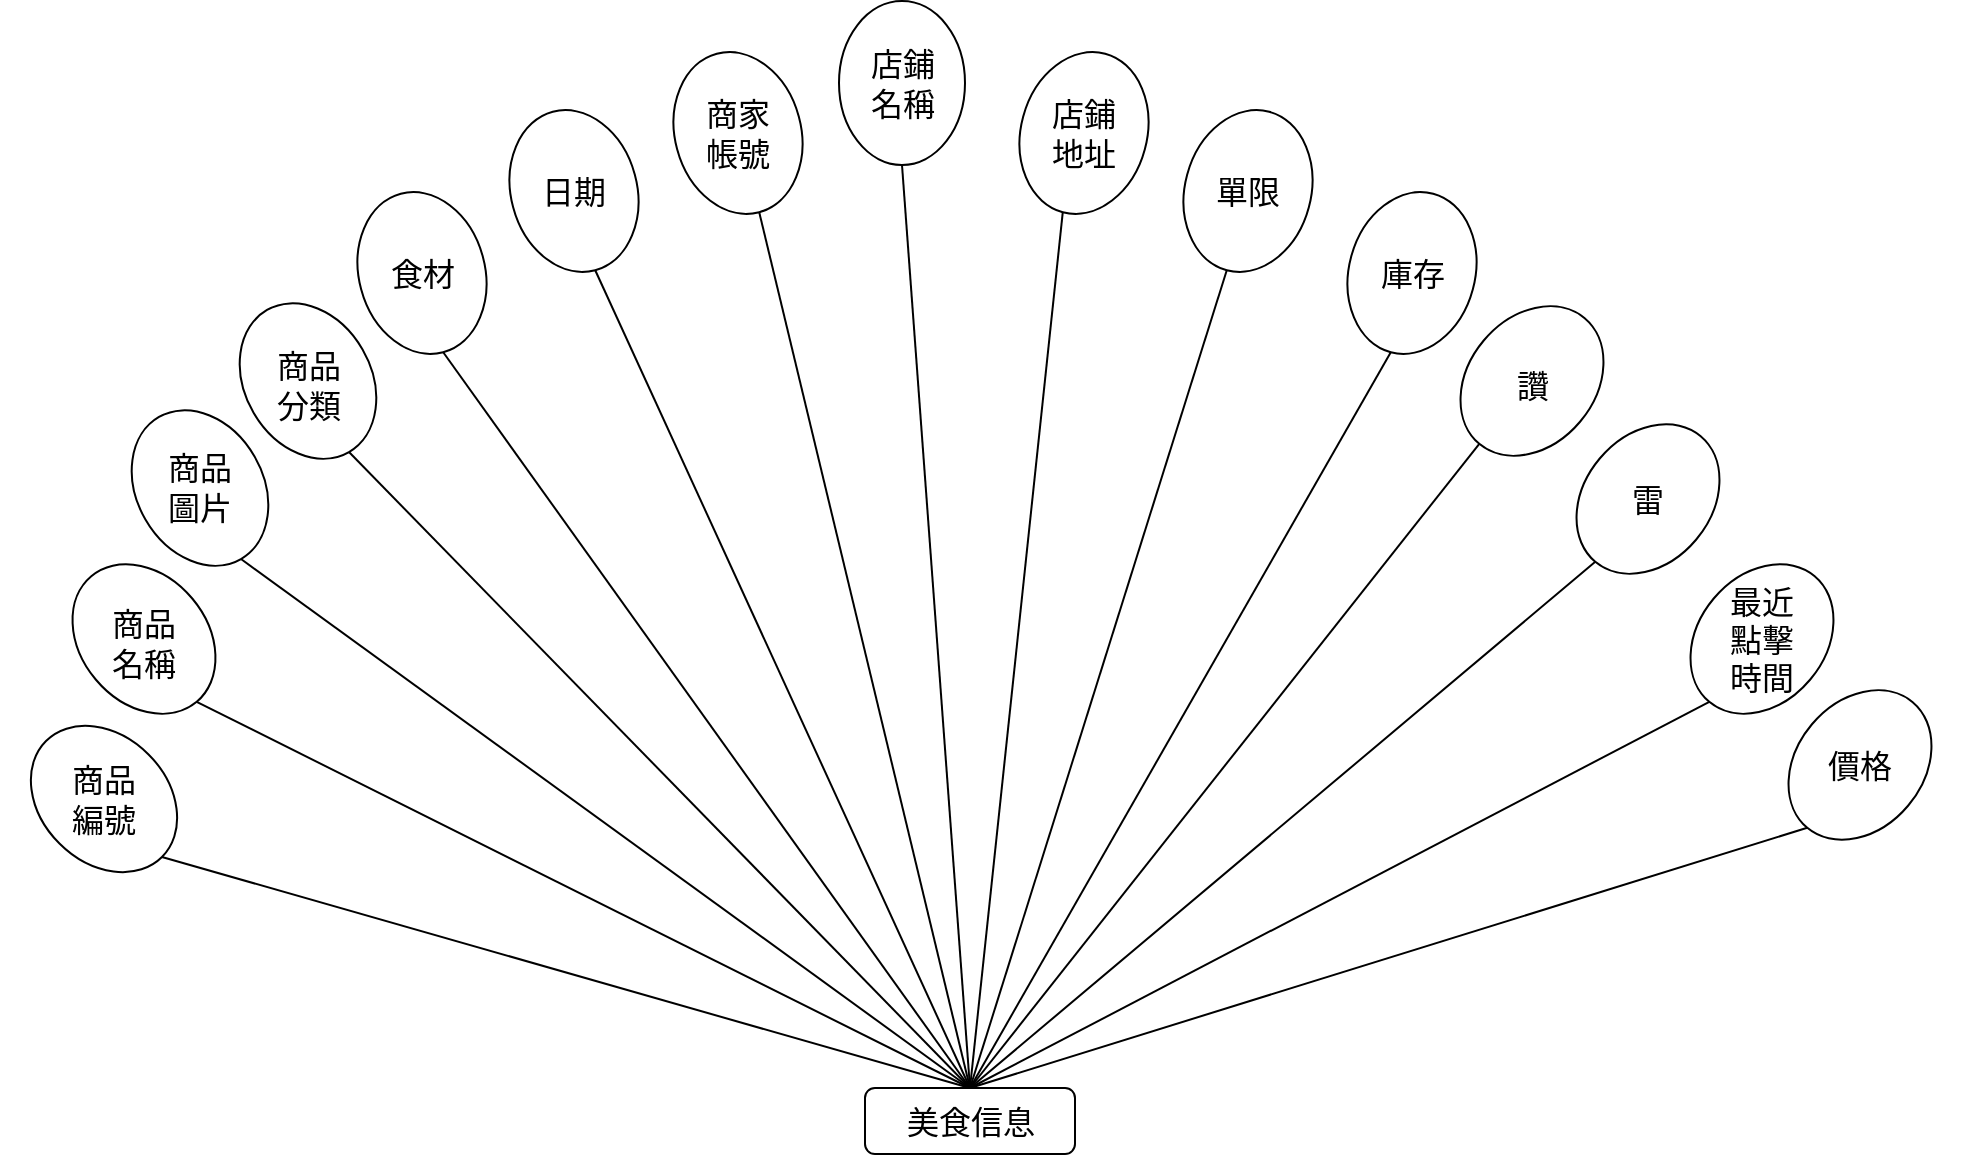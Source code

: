 <mxfile version="22.1.11" type="google">
  <diagram name="第 1 页" id="P23D2HBNR8polDk7l7_Y">
    <mxGraphModel grid="0" page="0" gridSize="10" guides="1" tooltips="1" connect="1" arrows="1" fold="1" pageScale="1" pageWidth="827" pageHeight="1169" math="0" shadow="0">
      <root>
        <mxCell id="0" />
        <mxCell id="1" parent="0" />
        <mxCell id="XRtyFWbsG8zuHKmCHHdk-1" value="美食信息" style="rounded=1;whiteSpace=wrap;html=1;fontSize=16;" vertex="1" parent="1">
          <mxGeometry x="267.5" y="474" width="105" height="33" as="geometry" />
        </mxCell>
        <mxCell id="XRtyFWbsG8zuHKmCHHdk-2" value="" style="ellipse;whiteSpace=wrap;html=1;fontSize=16;rotation=60;" vertex="1" parent="1">
          <mxGeometry x="-52" y="89" width="82" height="63" as="geometry" />
        </mxCell>
        <mxCell id="XRtyFWbsG8zuHKmCHHdk-3" value="" style="ellipse;whiteSpace=wrap;html=1;fontSize=16;rotation=75;" vertex="1" parent="1">
          <mxGeometry x="5" y="35" width="82" height="63" as="geometry" />
        </mxCell>
        <mxCell id="XRtyFWbsG8zuHKmCHHdk-4" value="" style="ellipse;whiteSpace=wrap;html=1;fontSize=16;rotation=90;" vertex="1" parent="1">
          <mxGeometry x="245" y="-60" width="82" height="63" as="geometry" />
        </mxCell>
        <mxCell id="XRtyFWbsG8zuHKmCHHdk-5" value="" style="ellipse;whiteSpace=wrap;html=1;fontSize=16;rotation=75;" vertex="1" parent="1">
          <mxGeometry x="163" y="-35" width="82" height="63" as="geometry" />
        </mxCell>
        <mxCell id="XRtyFWbsG8zuHKmCHHdk-6" value="" style="ellipse;whiteSpace=wrap;html=1;fontSize=16;rotation=75;" vertex="1" parent="1">
          <mxGeometry x="81" y="-6" width="82" height="63" as="geometry" />
        </mxCell>
        <mxCell id="XRtyFWbsG8zuHKmCHHdk-7" value="" style="ellipse;whiteSpace=wrap;html=1;fontSize=16;rotation=105;" vertex="1" parent="1">
          <mxGeometry x="418" y="-6" width="82" height="63" as="geometry" />
        </mxCell>
        <mxCell id="XRtyFWbsG8zuHKmCHHdk-8" value="" style="ellipse;whiteSpace=wrap;html=1;fontSize=16;rotation=105;" vertex="1" parent="1">
          <mxGeometry x="336" y="-35" width="82" height="63" as="geometry" />
        </mxCell>
        <mxCell id="XRtyFWbsG8zuHKmCHHdk-9" value="" style="ellipse;whiteSpace=wrap;html=1;fontSize=16;rotation=105;" vertex="1" parent="1">
          <mxGeometry x="500" y="35" width="82" height="63" as="geometry" />
        </mxCell>
        <mxCell id="XRtyFWbsG8zuHKmCHHdk-10" value="" style="ellipse;whiteSpace=wrap;html=1;fontSize=16;rotation=130;" vertex="1" parent="1">
          <mxGeometry x="560" y="89" width="82" height="63" as="geometry" />
        </mxCell>
        <mxCell id="XRtyFWbsG8zuHKmCHHdk-11" value="商品&lt;br&gt;分類" style="text;strokeColor=none;fillColor=none;html=1;align=center;verticalAlign=middle;whiteSpace=wrap;rounded=0;fontSize=16;" vertex="1" parent="1">
          <mxGeometry x="-33.5" y="98" width="45" height="50" as="geometry" />
        </mxCell>
        <mxCell id="XRtyFWbsG8zuHKmCHHdk-12" value="食材" style="text;strokeColor=none;fillColor=none;html=1;align=center;verticalAlign=middle;whiteSpace=wrap;rounded=0;fontSize=16;" vertex="1" parent="1">
          <mxGeometry x="27.5" y="51.5" width="37" height="30" as="geometry" />
        </mxCell>
        <mxCell id="XRtyFWbsG8zuHKmCHHdk-13" value="日期" style="text;strokeColor=none;fillColor=none;html=1;align=center;verticalAlign=middle;whiteSpace=wrap;rounded=0;fontSize=16;" vertex="1" parent="1">
          <mxGeometry x="104" y="5.5" width="36" height="40" as="geometry" />
        </mxCell>
        <mxCell id="XRtyFWbsG8zuHKmCHHdk-14" value="商家&lt;br&gt;帳號" style="text;strokeColor=none;fillColor=none;html=1;align=center;verticalAlign=middle;whiteSpace=wrap;rounded=0;fontSize=16;" vertex="1" parent="1">
          <mxGeometry x="183" y="-21" width="42" height="35" as="geometry" />
        </mxCell>
        <mxCell id="XRtyFWbsG8zuHKmCHHdk-15" value="店鋪名稱" style="text;strokeColor=none;fillColor=none;html=1;align=center;verticalAlign=middle;whiteSpace=wrap;rounded=0;fontSize=16;" vertex="1" parent="1">
          <mxGeometry x="267.5" y="-46.5" width="37" height="36" as="geometry" />
        </mxCell>
        <mxCell id="XRtyFWbsG8zuHKmCHHdk-16" value="店鋪地址" style="text;strokeColor=none;fillColor=none;html=1;align=center;verticalAlign=middle;whiteSpace=wrap;rounded=0;fontSize=16;" vertex="1" parent="1">
          <mxGeometry x="357" y="-21" width="40" height="35" as="geometry" />
        </mxCell>
        <mxCell id="XRtyFWbsG8zuHKmCHHdk-17" value="單限" style="text;strokeColor=none;fillColor=none;html=1;align=center;verticalAlign=middle;whiteSpace=wrap;rounded=0;fontSize=16;" vertex="1" parent="1">
          <mxGeometry x="436" y="5.5" width="46" height="40" as="geometry" />
        </mxCell>
        <mxCell id="XRtyFWbsG8zuHKmCHHdk-18" value="庫存" style="text;strokeColor=none;fillColor=none;html=1;align=center;verticalAlign=middle;whiteSpace=wrap;rounded=0;fontSize=16;" vertex="1" parent="1">
          <mxGeometry x="519.5" y="46.5" width="43" height="40" as="geometry" />
        </mxCell>
        <mxCell id="XRtyFWbsG8zuHKmCHHdk-19" value="讚" style="text;strokeColor=none;fillColor=none;html=1;align=center;verticalAlign=middle;whiteSpace=wrap;rounded=0;fontSize=16;" vertex="1" parent="1">
          <mxGeometry x="580.5" y="103.5" width="41" height="39" as="geometry" />
        </mxCell>
        <mxCell id="XRtyFWbsG8zuHKmCHHdk-20" value="" style="ellipse;whiteSpace=wrap;html=1;fontSize=16;rotation=130;" vertex="1" parent="1">
          <mxGeometry x="618" y="148" width="82" height="63" as="geometry" />
        </mxCell>
        <mxCell id="XRtyFWbsG8zuHKmCHHdk-21" value="雷" style="text;strokeColor=none;fillColor=none;html=1;align=center;verticalAlign=middle;whiteSpace=wrap;rounded=0;fontSize=16;" vertex="1" parent="1">
          <mxGeometry x="638" y="165" width="42" height="29" as="geometry" />
        </mxCell>
        <mxCell id="XRtyFWbsG8zuHKmCHHdk-22" value="" style="endArrow=none;html=1;rounded=0;fontSize=12;startSize=8;endSize=8;curved=1;entryX=1;entryY=0.5;entryDx=0;entryDy=0;exitX=0.5;exitY=0;exitDx=0;exitDy=0;" edge="1" parent="1" source="XRtyFWbsG8zuHKmCHHdk-1" target="XRtyFWbsG8zuHKmCHHdk-2">
          <mxGeometry width="50" height="50" relative="1" as="geometry">
            <mxPoint x="261" y="137" as="sourcePoint" />
            <mxPoint x="311" y="87" as="targetPoint" />
          </mxGeometry>
        </mxCell>
        <mxCell id="XRtyFWbsG8zuHKmCHHdk-23" value="" style="endArrow=none;html=1;rounded=0;fontSize=12;startSize=8;endSize=8;curved=1;exitX=1;exitY=0.5;exitDx=0;exitDy=0;entryX=0.5;entryY=0;entryDx=0;entryDy=0;" edge="1" parent="1" source="XRtyFWbsG8zuHKmCHHdk-3" target="XRtyFWbsG8zuHKmCHHdk-1">
          <mxGeometry width="50" height="50" relative="1" as="geometry">
            <mxPoint x="261" y="137" as="sourcePoint" />
            <mxPoint x="311" y="87" as="targetPoint" />
          </mxGeometry>
        </mxCell>
        <mxCell id="XRtyFWbsG8zuHKmCHHdk-24" value="" style="endArrow=none;html=1;rounded=0;fontSize=12;startSize=8;endSize=8;curved=1;exitX=1;exitY=0.5;exitDx=0;exitDy=0;entryX=0.5;entryY=0;entryDx=0;entryDy=0;" edge="1" parent="1" source="XRtyFWbsG8zuHKmCHHdk-6" target="XRtyFWbsG8zuHKmCHHdk-1">
          <mxGeometry width="50" height="50" relative="1" as="geometry">
            <mxPoint x="261" y="137" as="sourcePoint" />
            <mxPoint x="307" y="87" as="targetPoint" />
          </mxGeometry>
        </mxCell>
        <mxCell id="XRtyFWbsG8zuHKmCHHdk-25" value="" style="endArrow=none;html=1;rounded=0;fontSize=12;startSize=8;endSize=8;curved=1;exitX=1;exitY=0.5;exitDx=0;exitDy=0;entryX=0.5;entryY=0;entryDx=0;entryDy=0;" edge="1" parent="1" source="XRtyFWbsG8zuHKmCHHdk-5" target="XRtyFWbsG8zuHKmCHHdk-1">
          <mxGeometry width="50" height="50" relative="1" as="geometry">
            <mxPoint x="261" y="137" as="sourcePoint" />
            <mxPoint x="311" y="87" as="targetPoint" />
          </mxGeometry>
        </mxCell>
        <mxCell id="XRtyFWbsG8zuHKmCHHdk-26" value="" style="endArrow=none;html=1;rounded=0;fontSize=12;startSize=8;endSize=8;curved=1;entryX=1;entryY=0.5;entryDx=0;entryDy=0;exitX=0.5;exitY=0;exitDx=0;exitDy=0;" edge="1" parent="1" source="XRtyFWbsG8zuHKmCHHdk-1" target="XRtyFWbsG8zuHKmCHHdk-4">
          <mxGeometry width="50" height="50" relative="1" as="geometry">
            <mxPoint x="261" y="137" as="sourcePoint" />
            <mxPoint x="311" y="87" as="targetPoint" />
          </mxGeometry>
        </mxCell>
        <mxCell id="XRtyFWbsG8zuHKmCHHdk-27" value="" style="endArrow=none;html=1;rounded=0;fontSize=12;startSize=8;endSize=8;curved=1;entryX=1;entryY=0.5;entryDx=0;entryDy=0;exitX=0.5;exitY=0;exitDx=0;exitDy=0;" edge="1" parent="1" source="XRtyFWbsG8zuHKmCHHdk-1" target="XRtyFWbsG8zuHKmCHHdk-8">
          <mxGeometry width="50" height="50" relative="1" as="geometry">
            <mxPoint x="261" y="137" as="sourcePoint" />
            <mxPoint x="311" y="87" as="targetPoint" />
          </mxGeometry>
        </mxCell>
        <mxCell id="XRtyFWbsG8zuHKmCHHdk-28" value="" style="endArrow=none;html=1;rounded=0;fontSize=12;startSize=8;endSize=8;curved=1;entryX=1;entryY=0.5;entryDx=0;entryDy=0;exitX=0.5;exitY=0;exitDx=0;exitDy=0;" edge="1" parent="1" source="XRtyFWbsG8zuHKmCHHdk-1" target="XRtyFWbsG8zuHKmCHHdk-7">
          <mxGeometry width="50" height="50" relative="1" as="geometry">
            <mxPoint x="261" y="137" as="sourcePoint" />
            <mxPoint x="311" y="87" as="targetPoint" />
          </mxGeometry>
        </mxCell>
        <mxCell id="XRtyFWbsG8zuHKmCHHdk-29" value="" style="endArrow=none;html=1;rounded=0;fontSize=12;startSize=8;endSize=8;curved=1;entryX=1;entryY=0.5;entryDx=0;entryDy=0;exitX=0.5;exitY=0;exitDx=0;exitDy=0;" edge="1" parent="1" source="XRtyFWbsG8zuHKmCHHdk-1" target="XRtyFWbsG8zuHKmCHHdk-9">
          <mxGeometry width="50" height="50" relative="1" as="geometry">
            <mxPoint x="261" y="137" as="sourcePoint" />
            <mxPoint x="311" y="87" as="targetPoint" />
          </mxGeometry>
        </mxCell>
        <mxCell id="XRtyFWbsG8zuHKmCHHdk-30" value="" style="endArrow=none;html=1;rounded=0;fontSize=12;startSize=8;endSize=8;curved=1;entryX=1;entryY=0.5;entryDx=0;entryDy=0;exitX=0.5;exitY=0;exitDx=0;exitDy=0;" edge="1" parent="1" source="XRtyFWbsG8zuHKmCHHdk-1" target="XRtyFWbsG8zuHKmCHHdk-10">
          <mxGeometry width="50" height="50" relative="1" as="geometry">
            <mxPoint x="261" y="137" as="sourcePoint" />
            <mxPoint x="311" y="87" as="targetPoint" />
          </mxGeometry>
        </mxCell>
        <mxCell id="XRtyFWbsG8zuHKmCHHdk-31" value="" style="endArrow=none;html=1;rounded=0;fontSize=12;startSize=8;endSize=8;curved=1;entryX=1;entryY=0.5;entryDx=0;entryDy=0;exitX=0.5;exitY=0;exitDx=0;exitDy=0;" edge="1" parent="1" source="XRtyFWbsG8zuHKmCHHdk-1" target="XRtyFWbsG8zuHKmCHHdk-20">
          <mxGeometry width="50" height="50" relative="1" as="geometry">
            <mxPoint x="261" y="137" as="sourcePoint" />
            <mxPoint x="311" y="87" as="targetPoint" />
          </mxGeometry>
        </mxCell>
        <mxCell id="XRtyFWbsG8zuHKmCHHdk-33" value="" style="ellipse;whiteSpace=wrap;html=1;fontSize=16;rotation=60;" vertex="1" parent="1">
          <mxGeometry x="-106" y="142.5" width="82" height="63" as="geometry" />
        </mxCell>
        <mxCell id="XRtyFWbsG8zuHKmCHHdk-34" value="" style="ellipse;whiteSpace=wrap;html=1;fontSize=16;rotation=50;" vertex="1" parent="1">
          <mxGeometry x="-134" y="218" width="82" height="63" as="geometry" />
        </mxCell>
        <mxCell id="XRtyFWbsG8zuHKmCHHdk-36" value="" style="ellipse;whiteSpace=wrap;html=1;fontSize=16;rotation=45;" vertex="1" parent="1">
          <mxGeometry x="-154" y="298" width="82" height="63" as="geometry" />
        </mxCell>
        <mxCell id="XRtyFWbsG8zuHKmCHHdk-39" value="" style="ellipse;whiteSpace=wrap;html=1;fontSize=16;rotation=130;" vertex="1" parent="1">
          <mxGeometry x="675" y="218" width="82" height="63" as="geometry" />
        </mxCell>
        <mxCell id="XRtyFWbsG8zuHKmCHHdk-40" value="" style="ellipse;whiteSpace=wrap;html=1;fontSize=16;rotation=130;" vertex="1" parent="1">
          <mxGeometry x="724" y="281" width="82" height="63" as="geometry" />
        </mxCell>
        <mxCell id="XRtyFWbsG8zuHKmCHHdk-42" value="" style="endArrow=none;html=1;rounded=0;fontSize=12;startSize=8;endSize=8;curved=1;exitX=1;exitY=0.5;exitDx=0;exitDy=0;entryX=0.5;entryY=0;entryDx=0;entryDy=0;" edge="1" parent="1" source="XRtyFWbsG8zuHKmCHHdk-33" target="XRtyFWbsG8zuHKmCHHdk-1">
          <mxGeometry width="50" height="50" relative="1" as="geometry">
            <mxPoint x="303" y="288" as="sourcePoint" />
            <mxPoint x="353" y="238" as="targetPoint" />
          </mxGeometry>
        </mxCell>
        <mxCell id="XRtyFWbsG8zuHKmCHHdk-43" value="" style="endArrow=none;html=1;rounded=0;fontSize=12;startSize=8;endSize=8;curved=1;exitX=1;exitY=0.5;exitDx=0;exitDy=0;entryX=0.5;entryY=0;entryDx=0;entryDy=0;" edge="1" parent="1" source="XRtyFWbsG8zuHKmCHHdk-34" target="XRtyFWbsG8zuHKmCHHdk-1">
          <mxGeometry width="50" height="50" relative="1" as="geometry">
            <mxPoint x="303" y="288" as="sourcePoint" />
            <mxPoint x="353" y="238" as="targetPoint" />
          </mxGeometry>
        </mxCell>
        <mxCell id="XRtyFWbsG8zuHKmCHHdk-44" value="" style="endArrow=none;html=1;rounded=0;fontSize=12;startSize=8;endSize=8;curved=1;exitX=1;exitY=0.5;exitDx=0;exitDy=0;entryX=0.5;entryY=0;entryDx=0;entryDy=0;" edge="1" parent="1" source="XRtyFWbsG8zuHKmCHHdk-36" target="XRtyFWbsG8zuHKmCHHdk-1">
          <mxGeometry width="50" height="50" relative="1" as="geometry">
            <mxPoint x="303" y="288" as="sourcePoint" />
            <mxPoint x="353" y="238" as="targetPoint" />
          </mxGeometry>
        </mxCell>
        <mxCell id="XRtyFWbsG8zuHKmCHHdk-45" value="" style="endArrow=none;html=1;rounded=0;fontSize=12;startSize=8;endSize=8;curved=1;entryX=1;entryY=0.5;entryDx=0;entryDy=0;exitX=0.5;exitY=0;exitDx=0;exitDy=0;" edge="1" parent="1" source="XRtyFWbsG8zuHKmCHHdk-1" target="XRtyFWbsG8zuHKmCHHdk-39">
          <mxGeometry width="50" height="50" relative="1" as="geometry">
            <mxPoint x="303" y="288" as="sourcePoint" />
            <mxPoint x="353" y="238" as="targetPoint" />
          </mxGeometry>
        </mxCell>
        <mxCell id="XRtyFWbsG8zuHKmCHHdk-46" value="" style="endArrow=none;html=1;rounded=0;fontSize=12;startSize=8;endSize=8;curved=1;entryX=1;entryY=0.5;entryDx=0;entryDy=0;exitX=0.5;exitY=0;exitDx=0;exitDy=0;" edge="1" parent="1" source="XRtyFWbsG8zuHKmCHHdk-1" target="XRtyFWbsG8zuHKmCHHdk-40">
          <mxGeometry width="50" height="50" relative="1" as="geometry">
            <mxPoint x="303" y="288" as="sourcePoint" />
            <mxPoint x="353" y="238" as="targetPoint" />
          </mxGeometry>
        </mxCell>
        <mxCell id="XRtyFWbsG8zuHKmCHHdk-47" value="商品&lt;br&gt;編號" style="text;strokeColor=none;fillColor=none;html=1;align=center;verticalAlign=middle;whiteSpace=wrap;rounded=0;fontSize=16;" vertex="1" parent="1">
          <mxGeometry x="-143" y="314.5" width="60" height="30" as="geometry" />
        </mxCell>
        <mxCell id="XRtyFWbsG8zuHKmCHHdk-48" value="商品&lt;br&gt;名稱" style="text;strokeColor=none;fillColor=none;html=1;align=center;verticalAlign=middle;whiteSpace=wrap;rounded=0;fontSize=16;" vertex="1" parent="1">
          <mxGeometry x="-123" y="237" width="60" height="30" as="geometry" />
        </mxCell>
        <mxCell id="XRtyFWbsG8zuHKmCHHdk-49" value="商品&lt;br&gt;圖片" style="text;strokeColor=none;fillColor=none;html=1;align=center;verticalAlign=middle;whiteSpace=wrap;rounded=0;fontSize=16;" vertex="1" parent="1">
          <mxGeometry x="-95" y="159" width="60" height="30" as="geometry" />
        </mxCell>
        <mxCell id="XRtyFWbsG8zuHKmCHHdk-54" value="最近&lt;br&gt;點擊&lt;br&gt;時間" style="text;strokeColor=none;fillColor=none;html=1;align=center;verticalAlign=middle;whiteSpace=wrap;rounded=0;fontSize=16;" vertex="1" parent="1">
          <mxGeometry x="686" y="234.5" width="60" height="30" as="geometry" />
        </mxCell>
        <mxCell id="XRtyFWbsG8zuHKmCHHdk-55" value="價格" style="text;strokeColor=none;fillColor=none;html=1;align=center;verticalAlign=middle;whiteSpace=wrap;rounded=0;fontSize=16;" vertex="1" parent="1">
          <mxGeometry x="735" y="297.5" width="60" height="30" as="geometry" />
        </mxCell>
      </root>
    </mxGraphModel>
  </diagram>
</mxfile>
